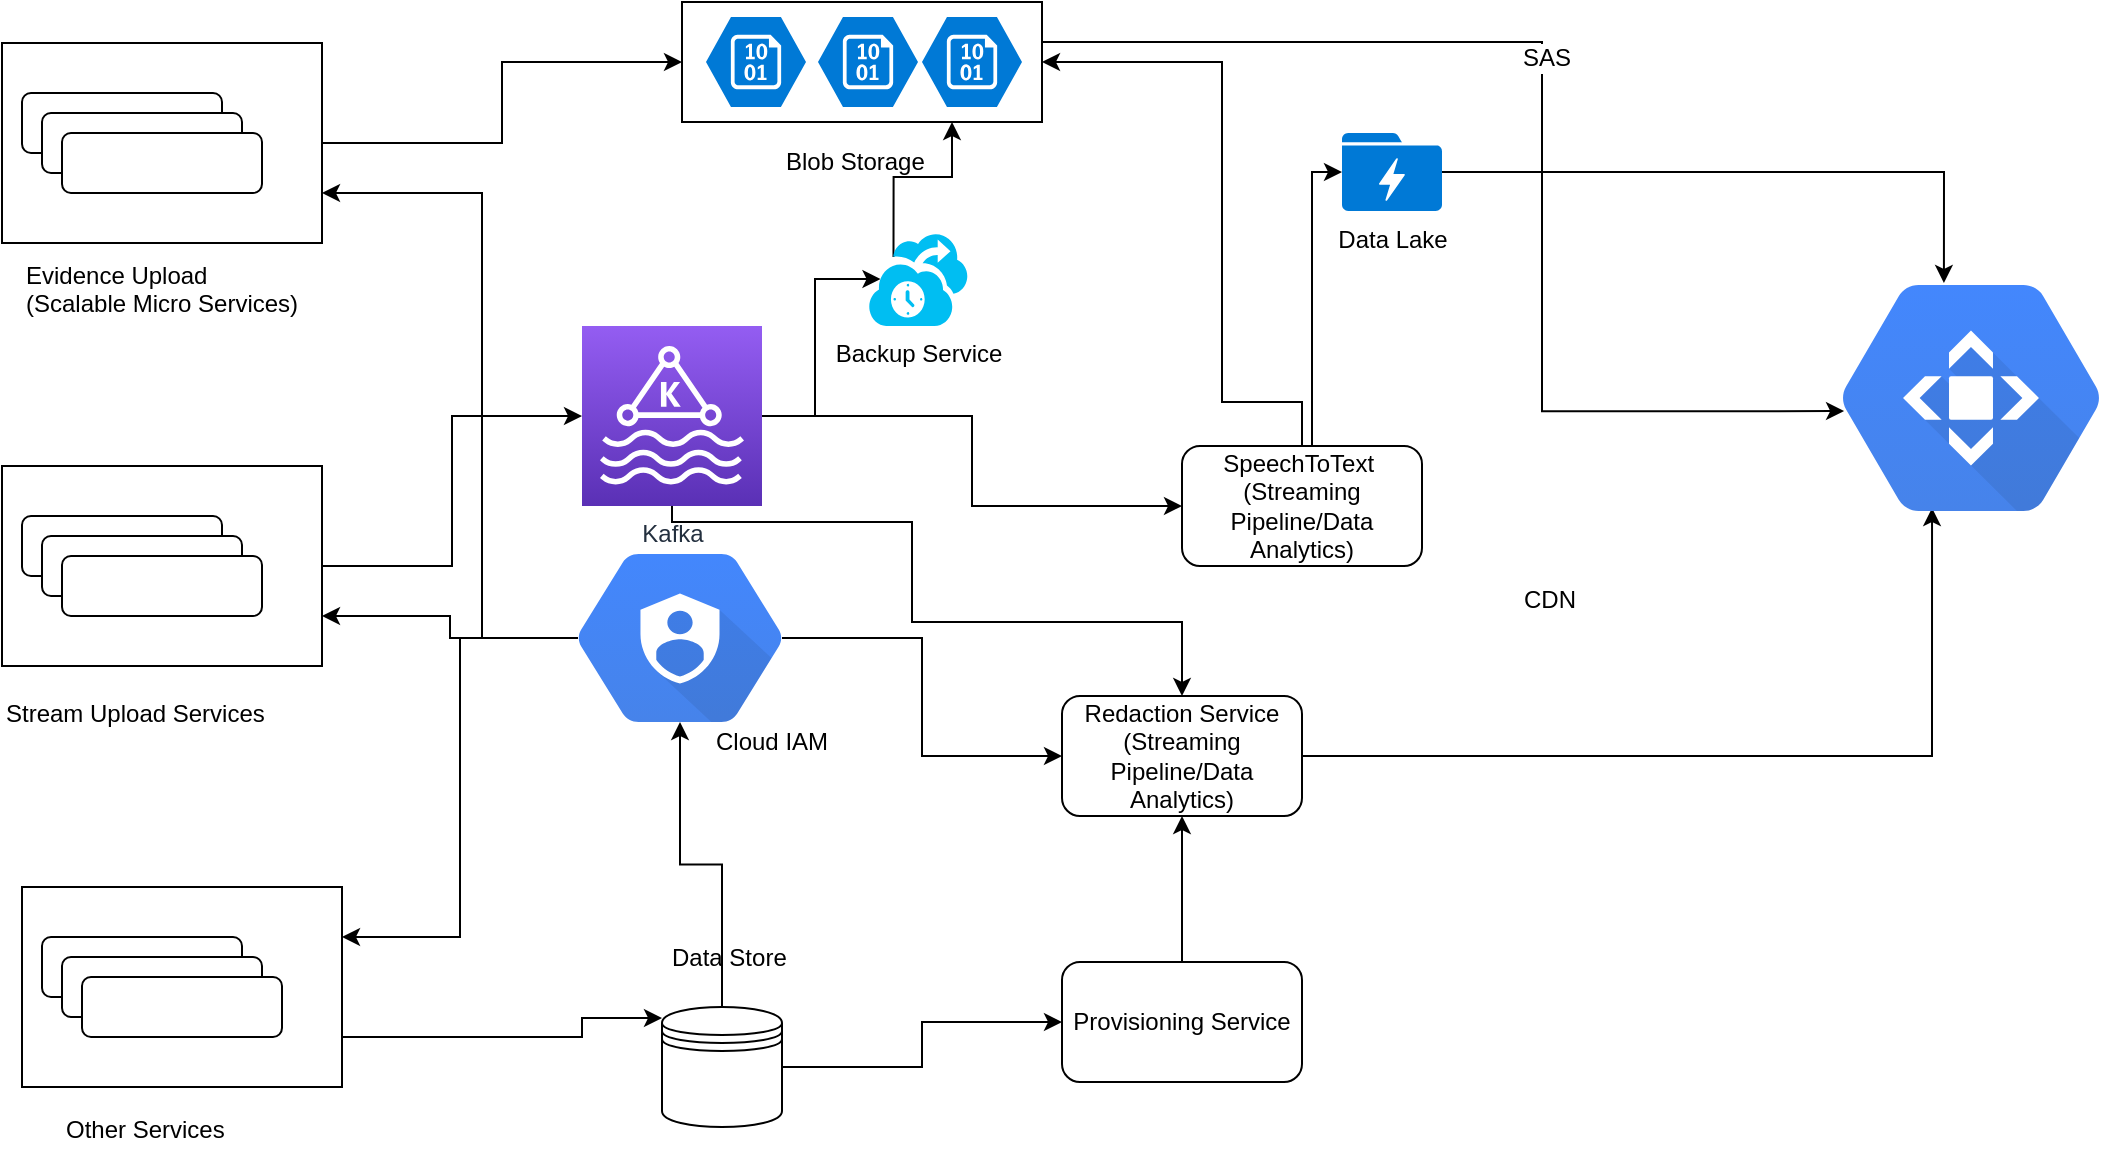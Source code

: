 <mxfile version="10.6.7" type="github"><diagram id="fCmDcdGG46tSVyyMOPS_" name="Page-1"><mxGraphModel dx="1362" dy="780" grid="1" gridSize="10" guides="1" tooltips="1" connect="1" arrows="1" fold="1" page="1" pageScale="1" pageWidth="850" pageHeight="1100" math="0" shadow="0"><root><mxCell id="0"/><mxCell id="1" parent="0"/><mxCell id="jnhirCZ-o03YxR8rbgiT-42" style="edgeStyle=orthogonalEdgeStyle;rounded=0;orthogonalLoop=1;jettySize=auto;html=1;entryX=0.125;entryY=0.5;entryDx=0;entryDy=0;entryPerimeter=0;" edge="1" parent="1" source="jnhirCZ-o03YxR8rbgiT-1" target="jnhirCZ-o03YxR8rbgiT-25"><mxGeometry relative="1" as="geometry"/></mxCell><mxCell id="jnhirCZ-o03YxR8rbgiT-47" style="edgeStyle=orthogonalEdgeStyle;rounded=0;orthogonalLoop=1;jettySize=auto;html=1;entryX=0;entryY=0.5;entryDx=0;entryDy=0;" edge="1" parent="1" source="jnhirCZ-o03YxR8rbgiT-1" target="jnhirCZ-o03YxR8rbgiT-43"><mxGeometry relative="1" as="geometry"/></mxCell><mxCell id="jnhirCZ-o03YxR8rbgiT-48" style="edgeStyle=orthogonalEdgeStyle;rounded=0;orthogonalLoop=1;jettySize=auto;html=1;" edge="1" parent="1" source="jnhirCZ-o03YxR8rbgiT-1" target="jnhirCZ-o03YxR8rbgiT-44"><mxGeometry relative="1" as="geometry"><mxPoint x="600" y="360" as="targetPoint"/><Array as="points"><mxPoint x="365" y="300"/><mxPoint x="485" y="300"/><mxPoint x="485" y="350"/><mxPoint x="620" y="350"/></Array></mxGeometry></mxCell><mxCell id="jnhirCZ-o03YxR8rbgiT-1" value="Kafka" style="outlineConnect=0;fontColor=#232F3E;gradientColor=#945DF2;gradientDirection=north;fillColor=#5A30B5;strokeColor=#ffffff;dashed=0;verticalLabelPosition=bottom;verticalAlign=top;align=center;html=1;fontSize=12;fontStyle=0;aspect=fixed;shape=mxgraph.aws4.resourceIcon;resIcon=mxgraph.aws4.managed_streaming_for_kafka;" vertex="1" parent="1"><mxGeometry x="320" y="202" width="90" height="90" as="geometry"/></mxCell><mxCell id="jnhirCZ-o03YxR8rbgiT-37" style="edgeStyle=orthogonalEdgeStyle;rounded=0;orthogonalLoop=1;jettySize=auto;html=1;entryX=0;entryY=0.5;entryDx=0;entryDy=0;" edge="1" parent="1" source="jnhirCZ-o03YxR8rbgiT-2" target="jnhirCZ-o03YxR8rbgiT-27"><mxGeometry relative="1" as="geometry"/></mxCell><mxCell id="jnhirCZ-o03YxR8rbgiT-38" style="edgeStyle=orthogonalEdgeStyle;rounded=0;orthogonalLoop=1;jettySize=auto;html=1;" edge="1" parent="1" source="jnhirCZ-o03YxR8rbgiT-10" target="jnhirCZ-o03YxR8rbgiT-1"><mxGeometry relative="1" as="geometry"/></mxCell><mxCell id="jnhirCZ-o03YxR8rbgiT-40" style="edgeStyle=orthogonalEdgeStyle;rounded=0;orthogonalLoop=1;jettySize=auto;html=1;exitX=1;exitY=0.75;exitDx=0;exitDy=0;" edge="1" parent="1" source="jnhirCZ-o03YxR8rbgiT-20" target="jnhirCZ-o03YxR8rbgiT-39"><mxGeometry relative="1" as="geometry"><Array as="points"><mxPoint x="320" y="558"/><mxPoint x="320" y="548"/></Array></mxGeometry></mxCell><mxCell id="jnhirCZ-o03YxR8rbgiT-46" style="edgeStyle=orthogonalEdgeStyle;rounded=0;orthogonalLoop=1;jettySize=auto;html=1;exitX=0.255;exitY=0.265;exitDx=0;exitDy=0;exitPerimeter=0;entryX=0.75;entryY=1;entryDx=0;entryDy=0;" edge="1" parent="1" source="jnhirCZ-o03YxR8rbgiT-25" target="jnhirCZ-o03YxR8rbgiT-27"><mxGeometry relative="1" as="geometry"><mxPoint x="460" y="172" as="targetPoint"/></mxGeometry></mxCell><mxCell id="jnhirCZ-o03YxR8rbgiT-25" value="Backup Service" style="verticalLabelPosition=bottom;html=1;verticalAlign=top;align=center;strokeColor=none;fillColor=#00BEF2;shape=mxgraph.azure.backup_service;" vertex="1" parent="1"><mxGeometry x="463" y="155" width="50" height="47" as="geometry"/></mxCell><mxCell id="jnhirCZ-o03YxR8rbgiT-59" style="edgeStyle=orthogonalEdgeStyle;rounded=0;orthogonalLoop=1;jettySize=auto;html=1;entryX=0.008;entryY=0.558;entryDx=0;entryDy=0;entryPerimeter=0;" edge="1" parent="1" source="jnhirCZ-o03YxR8rbgiT-26" target="jnhirCZ-o03YxR8rbgiT-57"><mxGeometry relative="1" as="geometry"><Array as="points"><mxPoint x="800" y="60"/><mxPoint x="800" y="245"/></Array></mxGeometry></mxCell><mxCell id="jnhirCZ-o03YxR8rbgiT-75" value="SAS" style="text;html=1;resizable=0;points=[];align=center;verticalAlign=middle;labelBackgroundColor=#ffffff;" vertex="1" connectable="0" parent="jnhirCZ-o03YxR8rbgiT-59"><mxGeometry x="-0.102" y="2" relative="1" as="geometry"><mxPoint as="offset"/></mxGeometry></mxCell><mxCell id="jnhirCZ-o03YxR8rbgiT-36" value="Blob Storage" style="text;html=1;resizable=0;points=[];autosize=1;align=left;verticalAlign=top;spacingTop=-4;" vertex="1" parent="1"><mxGeometry x="420" y="110" width="80" height="20" as="geometry"/></mxCell><mxCell id="jnhirCZ-o03YxR8rbgiT-49" style="edgeStyle=orthogonalEdgeStyle;rounded=0;orthogonalLoop=1;jettySize=auto;html=1;entryX=0;entryY=0.5;entryDx=0;entryDy=0;" edge="1" parent="1" source="jnhirCZ-o03YxR8rbgiT-39" target="jnhirCZ-o03YxR8rbgiT-45"><mxGeometry relative="1" as="geometry"/></mxCell><mxCell id="jnhirCZ-o03YxR8rbgiT-67" value="" style="edgeStyle=orthogonalEdgeStyle;rounded=0;orthogonalLoop=1;jettySize=auto;html=1;" edge="1" parent="1" source="jnhirCZ-o03YxR8rbgiT-39" target="jnhirCZ-o03YxR8rbgiT-64"><mxGeometry relative="1" as="geometry"/></mxCell><mxCell id="jnhirCZ-o03YxR8rbgiT-39" value="" style="shape=datastore;whiteSpace=wrap;html=1;" vertex="1" parent="1"><mxGeometry x="360" y="542.5" width="60" height="60" as="geometry"/></mxCell><mxCell id="jnhirCZ-o03YxR8rbgiT-51" style="edgeStyle=orthogonalEdgeStyle;rounded=0;orthogonalLoop=1;jettySize=auto;html=1;entryX=1;entryY=0.5;entryDx=0;entryDy=0;" edge="1" parent="1" source="jnhirCZ-o03YxR8rbgiT-43" target="jnhirCZ-o03YxR8rbgiT-27"><mxGeometry relative="1" as="geometry"><Array as="points"><mxPoint x="680" y="240"/><mxPoint x="640" y="240"/><mxPoint x="640" y="70"/></Array></mxGeometry></mxCell><mxCell id="jnhirCZ-o03YxR8rbgiT-54" style="edgeStyle=orthogonalEdgeStyle;rounded=0;orthogonalLoop=1;jettySize=auto;html=1;" edge="1" parent="1" source="jnhirCZ-o03YxR8rbgiT-43" target="jnhirCZ-o03YxR8rbgiT-53"><mxGeometry relative="1" as="geometry"><Array as="points"><mxPoint x="685" y="277"/></Array></mxGeometry></mxCell><mxCell id="jnhirCZ-o03YxR8rbgiT-43" value="SpeechToText&amp;nbsp;&lt;br&gt;(Streaming Pipeline/Data Analytics)&lt;br&gt;" style="rounded=1;whiteSpace=wrap;html=1;" vertex="1" parent="1"><mxGeometry x="620" y="262" width="120" height="60" as="geometry"/></mxCell><mxCell id="jnhirCZ-o03YxR8rbgiT-61" style="edgeStyle=orthogonalEdgeStyle;rounded=0;orthogonalLoop=1;jettySize=auto;html=1;entryX=0.349;entryY=0.987;entryDx=0;entryDy=0;entryPerimeter=0;" edge="1" parent="1" source="jnhirCZ-o03YxR8rbgiT-44" target="jnhirCZ-o03YxR8rbgiT-57"><mxGeometry relative="1" as="geometry"/></mxCell><mxCell id="jnhirCZ-o03YxR8rbgiT-44" value="Redaction Service&lt;br&gt;(Streaming Pipeline/Data Analytics)&lt;br&gt;" style="rounded=1;whiteSpace=wrap;html=1;" vertex="1" parent="1"><mxGeometry x="560" y="387" width="120" height="60" as="geometry"/></mxCell><mxCell id="jnhirCZ-o03YxR8rbgiT-50" value="" style="edgeStyle=orthogonalEdgeStyle;rounded=0;orthogonalLoop=1;jettySize=auto;html=1;" edge="1" parent="1" source="jnhirCZ-o03YxR8rbgiT-45" target="jnhirCZ-o03YxR8rbgiT-44"><mxGeometry relative="1" as="geometry"/></mxCell><mxCell id="jnhirCZ-o03YxR8rbgiT-45" value="Provisioning Service" style="rounded=1;whiteSpace=wrap;html=1;" vertex="1" parent="1"><mxGeometry x="560" y="520" width="120" height="60" as="geometry"/></mxCell><mxCell id="jnhirCZ-o03YxR8rbgiT-58" style="edgeStyle=orthogonalEdgeStyle;rounded=0;orthogonalLoop=1;jettySize=auto;html=1;entryX=0.395;entryY=-0.009;entryDx=0;entryDy=0;entryPerimeter=0;" edge="1" parent="1" source="jnhirCZ-o03YxR8rbgiT-53" target="jnhirCZ-o03YxR8rbgiT-57"><mxGeometry relative="1" as="geometry"/></mxCell><mxCell id="jnhirCZ-o03YxR8rbgiT-53" value="Data Lake" style="shadow=0;dashed=0;html=1;strokeColor=none;labelPosition=center;verticalLabelPosition=bottom;verticalAlign=top;align=center;shape=mxgraph.mscae.cloud.data_lake_store;fillColor=#0079D6;" vertex="1" parent="1"><mxGeometry x="700" y="105.5" width="50" height="39" as="geometry"/></mxCell><mxCell id="jnhirCZ-o03YxR8rbgiT-57" value="" style="shape=mxgraph.gcp.networking.cloud_cdn;html=1;fillColor=#4387FD;gradientColor=#4683EA;strokeColor=none;verticalLabelPosition=bottom;verticalAlign=top;align=center;" vertex="1" parent="1"><mxGeometry x="950" y="181.5" width="129" height="113" as="geometry"/></mxCell><mxCell id="jnhirCZ-o03YxR8rbgiT-60" value="CDN" style="text;html=1;resizable=0;points=[];autosize=1;align=left;verticalAlign=top;spacingTop=-4;" vertex="1" parent="1"><mxGeometry x="789" y="329" width="40" height="20" as="geometry"/></mxCell><mxCell id="jnhirCZ-o03YxR8rbgiT-66" value="" style="edgeStyle=orthogonalEdgeStyle;rounded=0;orthogonalLoop=1;jettySize=auto;html=1;entryX=1;entryY=0.25;entryDx=0;entryDy=0;" edge="1" parent="1" source="jnhirCZ-o03YxR8rbgiT-64" target="jnhirCZ-o03YxR8rbgiT-20"><mxGeometry relative="1" as="geometry"><mxPoint x="238" y="358" as="targetPoint"/></mxGeometry></mxCell><mxCell id="jnhirCZ-o03YxR8rbgiT-68" style="edgeStyle=orthogonalEdgeStyle;rounded=0;orthogonalLoop=1;jettySize=auto;html=1;entryX=1;entryY=0.75;entryDx=0;entryDy=0;" edge="1" parent="1" source="jnhirCZ-o03YxR8rbgiT-64" target="jnhirCZ-o03YxR8rbgiT-10"><mxGeometry relative="1" as="geometry"/></mxCell><mxCell id="jnhirCZ-o03YxR8rbgiT-69" style="edgeStyle=orthogonalEdgeStyle;rounded=0;orthogonalLoop=1;jettySize=auto;html=1;entryX=1;entryY=0.75;entryDx=0;entryDy=0;" edge="1" parent="1" source="jnhirCZ-o03YxR8rbgiT-64" target="jnhirCZ-o03YxR8rbgiT-2"><mxGeometry relative="1" as="geometry"><Array as="points"><mxPoint x="270" y="358"/><mxPoint x="270" y="135"/></Array></mxGeometry></mxCell><mxCell id="jnhirCZ-o03YxR8rbgiT-84" style="edgeStyle=orthogonalEdgeStyle;rounded=0;orthogonalLoop=1;jettySize=auto;html=1;" edge="1" parent="1" source="jnhirCZ-o03YxR8rbgiT-64" target="jnhirCZ-o03YxR8rbgiT-44"><mxGeometry relative="1" as="geometry"/></mxCell><mxCell id="jnhirCZ-o03YxR8rbgiT-64" value="" style="shape=mxgraph.gcp.identity_and_security.cloud_iam;html=1;fillColor=#4387FD;gradientColor=#4683EA;strokeColor=none;verticalLabelPosition=bottom;verticalAlign=top;align=center;" vertex="1" parent="1"><mxGeometry x="318" y="316" width="102" height="84" as="geometry"/></mxCell><mxCell id="jnhirCZ-o03YxR8rbgiT-70" value="Cloud IAM" style="text;html=1;resizable=0;points=[];autosize=1;align=left;verticalAlign=top;spacingTop=-4;" vertex="1" parent="1"><mxGeometry x="385" y="400" width="70" height="20" as="geometry"/></mxCell><mxCell id="jnhirCZ-o03YxR8rbgiT-71" value="Data Store" style="text;html=1;resizable=0;points=[];autosize=1;align=left;verticalAlign=top;spacingTop=-4;" vertex="1" parent="1"><mxGeometry x="363" y="508" width="70" height="20" as="geometry"/></mxCell><mxCell id="jnhirCZ-o03YxR8rbgiT-76" value="" style="group" vertex="1" connectable="0" parent="1"><mxGeometry x="40" y="482.5" width="160" height="131" as="geometry"/></mxCell><mxCell id="jnhirCZ-o03YxR8rbgiT-20" value="" style="rounded=0;whiteSpace=wrap;html=1;" vertex="1" parent="jnhirCZ-o03YxR8rbgiT-76"><mxGeometry width="160" height="100" as="geometry"/></mxCell><mxCell id="jnhirCZ-o03YxR8rbgiT-21" value="" style="rounded=1;whiteSpace=wrap;html=1;" vertex="1" parent="jnhirCZ-o03YxR8rbgiT-76"><mxGeometry x="10" y="25" width="100" height="30" as="geometry"/></mxCell><mxCell id="jnhirCZ-o03YxR8rbgiT-22" style="edgeStyle=orthogonalEdgeStyle;rounded=0;orthogonalLoop=1;jettySize=auto;html=1;exitX=0.5;exitY=1;exitDx=0;exitDy=0;" edge="1" parent="jnhirCZ-o03YxR8rbgiT-76" source="jnhirCZ-o03YxR8rbgiT-21" target="jnhirCZ-o03YxR8rbgiT-21"><mxGeometry relative="1" as="geometry"/></mxCell><mxCell id="jnhirCZ-o03YxR8rbgiT-23" value="" style="rounded=1;whiteSpace=wrap;html=1;" vertex="1" parent="jnhirCZ-o03YxR8rbgiT-76"><mxGeometry x="20" y="35" width="100" height="30" as="geometry"/></mxCell><mxCell id="jnhirCZ-o03YxR8rbgiT-24" value="" style="rounded=1;whiteSpace=wrap;html=1;" vertex="1" parent="jnhirCZ-o03YxR8rbgiT-76"><mxGeometry x="30" y="45" width="100" height="30" as="geometry"/></mxCell><mxCell id="jnhirCZ-o03YxR8rbgiT-73" value="Other Services" style="text;html=1;resizable=0;points=[];autosize=1;align=left;verticalAlign=top;spacingTop=-4;" vertex="1" parent="jnhirCZ-o03YxR8rbgiT-76"><mxGeometry x="20" y="111" width="90" height="20" as="geometry"/></mxCell><mxCell id="jnhirCZ-o03YxR8rbgiT-79" value="" style="group" vertex="1" connectable="0" parent="1"><mxGeometry x="30" y="272" width="160" height="134" as="geometry"/></mxCell><mxCell id="jnhirCZ-o03YxR8rbgiT-10" value="" style="rounded=0;whiteSpace=wrap;html=1;" vertex="1" parent="jnhirCZ-o03YxR8rbgiT-79"><mxGeometry width="160" height="100" as="geometry"/></mxCell><mxCell id="jnhirCZ-o03YxR8rbgiT-78" value="" style="group" vertex="1" connectable="0" parent="jnhirCZ-o03YxR8rbgiT-79"><mxGeometry y="25" width="140" height="109" as="geometry"/></mxCell><mxCell id="jnhirCZ-o03YxR8rbgiT-11" value="" style="rounded=1;whiteSpace=wrap;html=1;" vertex="1" parent="jnhirCZ-o03YxR8rbgiT-78"><mxGeometry x="10" width="100" height="30" as="geometry"/></mxCell><mxCell id="jnhirCZ-o03YxR8rbgiT-12" style="edgeStyle=orthogonalEdgeStyle;rounded=0;orthogonalLoop=1;jettySize=auto;html=1;exitX=0.5;exitY=1;exitDx=0;exitDy=0;" edge="1" parent="jnhirCZ-o03YxR8rbgiT-78" source="jnhirCZ-o03YxR8rbgiT-11" target="jnhirCZ-o03YxR8rbgiT-11"><mxGeometry relative="1" as="geometry"/></mxCell><mxCell id="jnhirCZ-o03YxR8rbgiT-13" value="" style="rounded=1;whiteSpace=wrap;html=1;" vertex="1" parent="jnhirCZ-o03YxR8rbgiT-78"><mxGeometry x="20" y="10" width="100" height="30" as="geometry"/></mxCell><mxCell id="jnhirCZ-o03YxR8rbgiT-14" value="" style="rounded=1;whiteSpace=wrap;html=1;" vertex="1" parent="jnhirCZ-o03YxR8rbgiT-78"><mxGeometry x="30" y="20" width="100" height="30" as="geometry"/></mxCell><mxCell id="jnhirCZ-o03YxR8rbgiT-72" value="Stream Upload Services" style="text;html=1;resizable=0;points=[];autosize=1;align=left;verticalAlign=top;spacingTop=-4;" vertex="1" parent="jnhirCZ-o03YxR8rbgiT-78"><mxGeometry y="89" width="140" height="20" as="geometry"/></mxCell><mxCell id="jnhirCZ-o03YxR8rbgiT-80" value="" style="group" vertex="1" connectable="0" parent="1"><mxGeometry x="30" y="60.5" width="160" height="136" as="geometry"/></mxCell><mxCell id="jnhirCZ-o03YxR8rbgiT-2" value="" style="rounded=0;whiteSpace=wrap;html=1;" vertex="1" parent="jnhirCZ-o03YxR8rbgiT-80"><mxGeometry width="160" height="100" as="geometry"/></mxCell><mxCell id="jnhirCZ-o03YxR8rbgiT-5" value="" style="rounded=1;whiteSpace=wrap;html=1;" vertex="1" parent="jnhirCZ-o03YxR8rbgiT-80"><mxGeometry x="10" y="25" width="100" height="30" as="geometry"/></mxCell><mxCell id="jnhirCZ-o03YxR8rbgiT-7" style="edgeStyle=orthogonalEdgeStyle;rounded=0;orthogonalLoop=1;jettySize=auto;html=1;exitX=0.5;exitY=1;exitDx=0;exitDy=0;" edge="1" parent="jnhirCZ-o03YxR8rbgiT-80" source="jnhirCZ-o03YxR8rbgiT-5" target="jnhirCZ-o03YxR8rbgiT-5"><mxGeometry relative="1" as="geometry"/></mxCell><mxCell id="jnhirCZ-o03YxR8rbgiT-8" value="" style="rounded=1;whiteSpace=wrap;html=1;" vertex="1" parent="jnhirCZ-o03YxR8rbgiT-80"><mxGeometry x="20" y="35" width="100" height="30" as="geometry"/></mxCell><mxCell id="jnhirCZ-o03YxR8rbgiT-9" value="" style="rounded=1;whiteSpace=wrap;html=1;" vertex="1" parent="jnhirCZ-o03YxR8rbgiT-80"><mxGeometry x="30" y="45" width="100" height="30" as="geometry"/></mxCell><mxCell id="jnhirCZ-o03YxR8rbgiT-62" value="Evidence Upload &lt;br&gt;(Scalable Micro Services)" style="text;html=1;resizable=0;points=[];autosize=1;align=left;verticalAlign=top;spacingTop=-4;" vertex="1" parent="jnhirCZ-o03YxR8rbgiT-80"><mxGeometry x="10" y="106" width="150" height="30" as="geometry"/></mxCell><mxCell id="jnhirCZ-o03YxR8rbgiT-81" value="" style="group" vertex="1" connectable="0" parent="1"><mxGeometry x="370" y="40" width="180" height="60" as="geometry"/></mxCell><mxCell id="jnhirCZ-o03YxR8rbgiT-27" value="" style="rounded=0;whiteSpace=wrap;html=1;" vertex="1" parent="jnhirCZ-o03YxR8rbgiT-81"><mxGeometry width="180" height="60" as="geometry"/></mxCell><mxCell id="jnhirCZ-o03YxR8rbgiT-26" value="" style="shadow=0;dashed=0;html=1;strokeColor=none;fillColor=#0079D6;labelPosition=center;verticalLabelPosition=bottom;verticalAlign=top;align=center;shape=mxgraph.azure.storage_blob;pointerEvents=1;" vertex="1" parent="jnhirCZ-o03YxR8rbgiT-81"><mxGeometry x="120" y="7.5" width="50" height="45" as="geometry"/></mxCell><mxCell id="jnhirCZ-o03YxR8rbgiT-31" value="" style="shadow=0;dashed=0;html=1;strokeColor=none;fillColor=#0079D6;labelPosition=center;verticalLabelPosition=bottom;verticalAlign=top;align=center;shape=mxgraph.azure.storage_blob;pointerEvents=1;" vertex="1" parent="jnhirCZ-o03YxR8rbgiT-81"><mxGeometry x="68" y="7.5" width="50" height="45" as="geometry"/></mxCell><mxCell id="jnhirCZ-o03YxR8rbgiT-32" value="" style="shadow=0;dashed=0;html=1;strokeColor=none;fillColor=#0079D6;labelPosition=center;verticalLabelPosition=bottom;verticalAlign=top;align=center;shape=mxgraph.azure.storage_blob;pointerEvents=1;" vertex="1" parent="jnhirCZ-o03YxR8rbgiT-81"><mxGeometry x="12" y="7.5" width="50" height="45" as="geometry"/></mxCell></root></mxGraphModel></diagram></mxfile>
